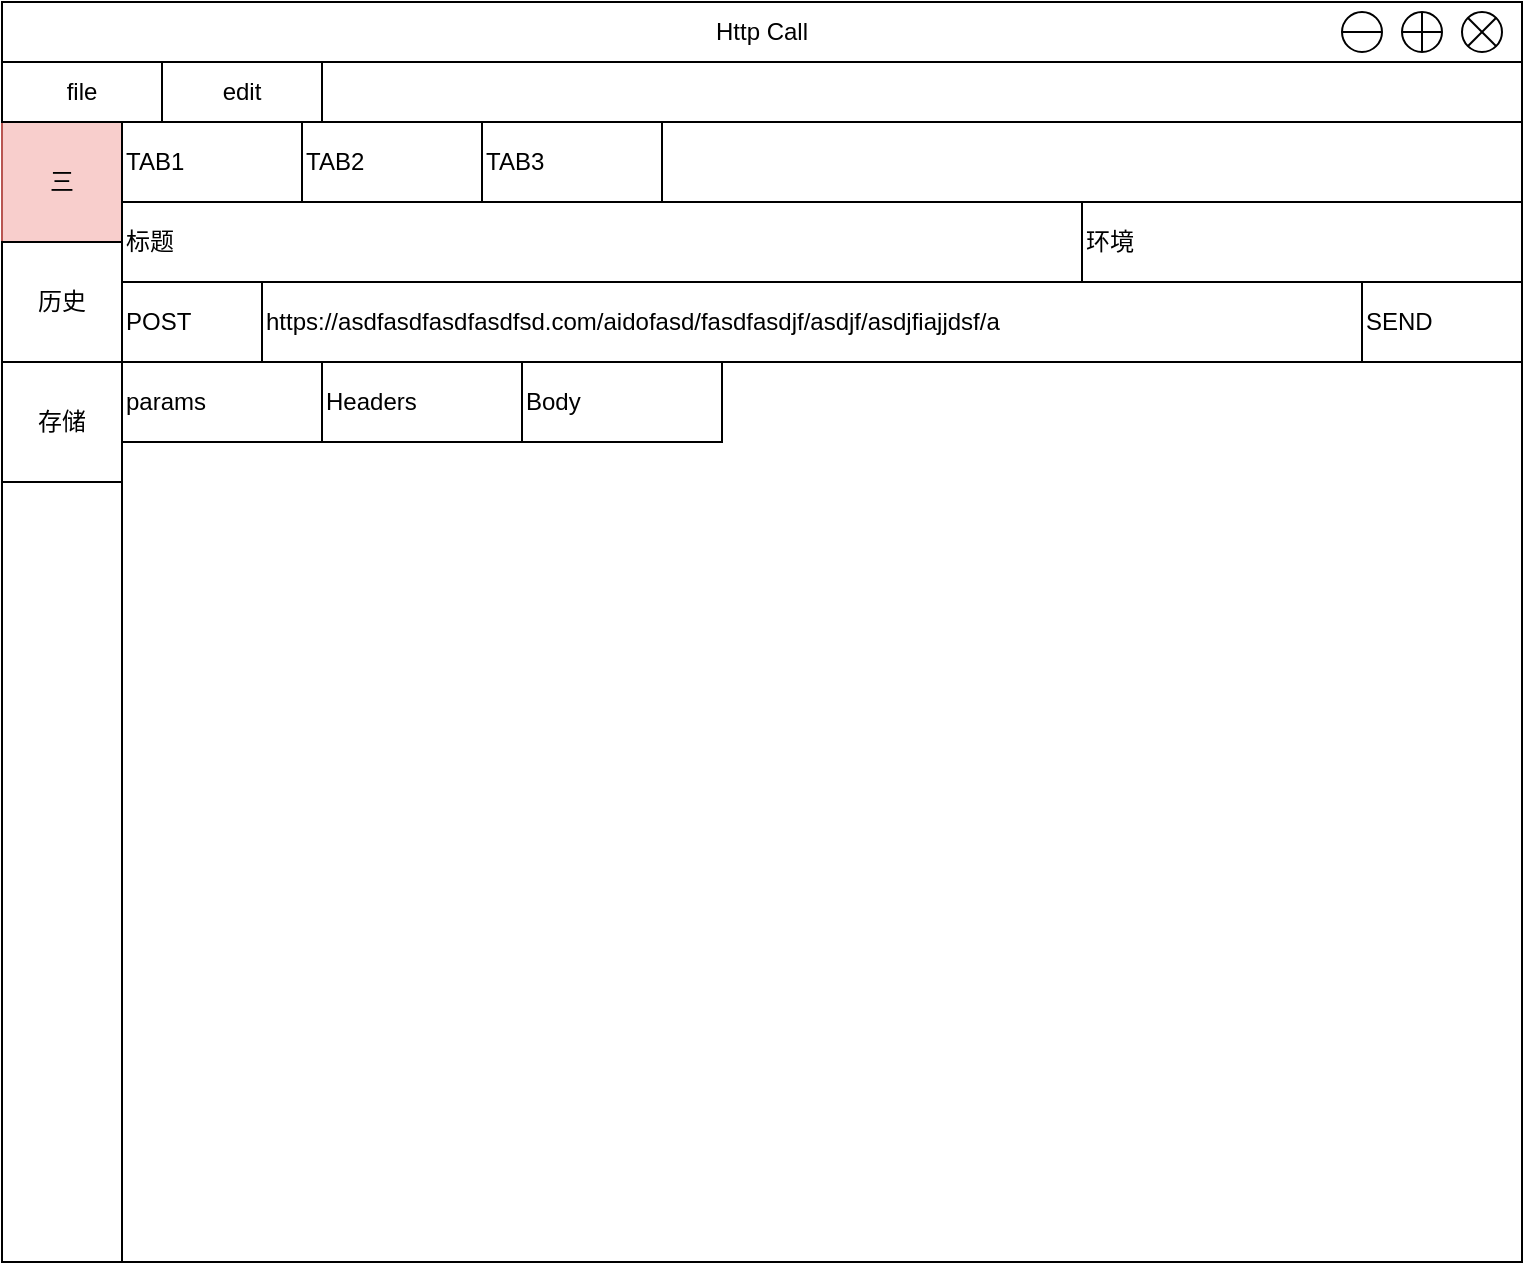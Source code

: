 <mxfile version="16.5.1" type="device"><diagram id="1VdadGXRsHIFuGYc9p56" name="第 1 页"><mxGraphModel dx="1102" dy="2148" grid="1" gridSize="10" guides="1" tooltips="1" connect="1" arrows="1" fold="1" page="1" pageScale="1" pageWidth="850" pageHeight="1100" math="0" shadow="0"><root><mxCell id="0"/><mxCell id="1" parent="0"/><mxCell id="izW_wzd52kBJ7GkPGOBw-1" value="" style="rounded=0;whiteSpace=wrap;html=1;" vertex="1" parent="1"><mxGeometry x="40" y="40" width="760" height="570" as="geometry"/></mxCell><mxCell id="izW_wzd52kBJ7GkPGOBw-2" value="" style="rounded=0;whiteSpace=wrap;html=1;" vertex="1" parent="1"><mxGeometry x="40" y="40" width="60" height="570" as="geometry"/></mxCell><mxCell id="izW_wzd52kBJ7GkPGOBw-3" value="三" style="rounded=0;whiteSpace=wrap;html=1;fillColor=#f8cecc;strokeColor=#b85450;" vertex="1" parent="1"><mxGeometry x="40" y="40" width="60" height="60" as="geometry"/></mxCell><mxCell id="izW_wzd52kBJ7GkPGOBw-5" value="历史" style="rounded=0;whiteSpace=wrap;html=1;" vertex="1" parent="1"><mxGeometry x="40" y="100" width="60" height="60" as="geometry"/></mxCell><mxCell id="izW_wzd52kBJ7GkPGOBw-6" value="存储" style="rounded=0;whiteSpace=wrap;html=1;" vertex="1" parent="1"><mxGeometry x="40" y="160" width="60" height="60" as="geometry"/></mxCell><mxCell id="izW_wzd52kBJ7GkPGOBw-7" value="标题" style="rounded=0;whiteSpace=wrap;html=1;align=left;" vertex="1" parent="1"><mxGeometry x="100" y="80" width="480" height="40" as="geometry"/></mxCell><mxCell id="izW_wzd52kBJ7GkPGOBw-8" value="POST" style="rounded=0;whiteSpace=wrap;html=1;align=left;" vertex="1" parent="1"><mxGeometry x="100" y="120" width="70" height="40" as="geometry"/></mxCell><mxCell id="izW_wzd52kBJ7GkPGOBw-9" value="https://asdfasdfasdfasdfsd.com/aidofasd/fasdfasdjf/asdjf/asdjfiajjdsf/a" style="rounded=0;whiteSpace=wrap;html=1;align=left;" vertex="1" parent="1"><mxGeometry x="170" y="120" width="550" height="40" as="geometry"/></mxCell><mxCell id="izW_wzd52kBJ7GkPGOBw-10" value="SEND" style="rounded=0;whiteSpace=wrap;html=1;align=left;" vertex="1" parent="1"><mxGeometry x="720" y="120" width="80" height="40" as="geometry"/></mxCell><mxCell id="izW_wzd52kBJ7GkPGOBw-11" value="TAB1" style="rounded=0;whiteSpace=wrap;html=1;align=left;" vertex="1" parent="1"><mxGeometry x="100" y="40" width="90" height="40" as="geometry"/></mxCell><mxCell id="izW_wzd52kBJ7GkPGOBw-12" value="TAB2" style="rounded=0;whiteSpace=wrap;html=1;align=left;" vertex="1" parent="1"><mxGeometry x="190" y="40" width="90" height="40" as="geometry"/></mxCell><mxCell id="izW_wzd52kBJ7GkPGOBw-13" value="TAB3" style="rounded=0;whiteSpace=wrap;html=1;align=left;" vertex="1" parent="1"><mxGeometry x="280" y="40" width="90" height="40" as="geometry"/></mxCell><mxCell id="izW_wzd52kBJ7GkPGOBw-14" value="环境" style="rounded=0;whiteSpace=wrap;html=1;align=left;" vertex="1" parent="1"><mxGeometry x="580" y="80" width="220" height="40" as="geometry"/></mxCell><mxCell id="izW_wzd52kBJ7GkPGOBw-16" value="params" style="rounded=0;whiteSpace=wrap;html=1;align=left;" vertex="1" parent="1"><mxGeometry x="100" y="160" width="100" height="40" as="geometry"/></mxCell><mxCell id="izW_wzd52kBJ7GkPGOBw-17" value="Headers" style="rounded=0;whiteSpace=wrap;html=1;align=left;" vertex="1" parent="1"><mxGeometry x="200" y="160" width="100" height="40" as="geometry"/></mxCell><mxCell id="izW_wzd52kBJ7GkPGOBw-18" value="Body" style="rounded=0;whiteSpace=wrap;html=1;align=left;" vertex="1" parent="1"><mxGeometry x="300" y="160" width="100" height="40" as="geometry"/></mxCell><mxCell id="izW_wzd52kBJ7GkPGOBw-20" value="" style="rounded=0;whiteSpace=wrap;html=1;" vertex="1" parent="1"><mxGeometry x="40" y="10" width="760" height="30" as="geometry"/></mxCell><mxCell id="izW_wzd52kBJ7GkPGOBw-21" value="file" style="rounded=0;whiteSpace=wrap;html=1;" vertex="1" parent="1"><mxGeometry x="40" y="10" width="80" height="30" as="geometry"/></mxCell><mxCell id="izW_wzd52kBJ7GkPGOBw-22" value="edit" style="rounded=0;whiteSpace=wrap;html=1;" vertex="1" parent="1"><mxGeometry x="120" y="10" width="80" height="30" as="geometry"/></mxCell><mxCell id="izW_wzd52kBJ7GkPGOBw-23" value="Http Call" style="rounded=0;whiteSpace=wrap;html=1;" vertex="1" parent="1"><mxGeometry x="40" y="-20" width="760" height="30" as="geometry"/></mxCell><mxCell id="izW_wzd52kBJ7GkPGOBw-24" value="" style="shape=sumEllipse;perimeter=ellipsePerimeter;whiteSpace=wrap;html=1;backgroundOutline=1;" vertex="1" parent="1"><mxGeometry x="770" y="-15" width="20" height="20" as="geometry"/></mxCell><mxCell id="izW_wzd52kBJ7GkPGOBw-25" value="" style="shape=orEllipse;perimeter=ellipsePerimeter;whiteSpace=wrap;html=1;backgroundOutline=1;" vertex="1" parent="1"><mxGeometry x="740" y="-15" width="20" height="20" as="geometry"/></mxCell><mxCell id="izW_wzd52kBJ7GkPGOBw-26" value="" style="shape=lineEllipse;perimeter=ellipsePerimeter;whiteSpace=wrap;html=1;backgroundOutline=1;" vertex="1" parent="1"><mxGeometry x="710" y="-15" width="20" height="20" as="geometry"/></mxCell></root></mxGraphModel></diagram></mxfile>